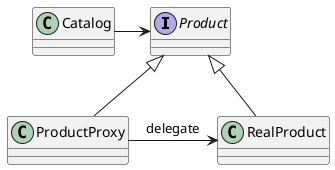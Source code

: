 @startuml

interface Product

Catalog -right-> Product
ProductProxy -up-|> Product
RealProduct -up-|> Product
ProductProxy -right-> RealProduct : delegate

@enduml